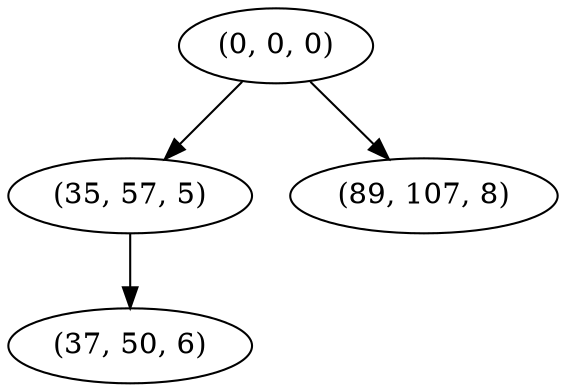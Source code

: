 digraph tree {
    "(0, 0, 0)";
    "(35, 57, 5)";
    "(37, 50, 6)";
    "(89, 107, 8)";
    "(0, 0, 0)" -> "(35, 57, 5)";
    "(0, 0, 0)" -> "(89, 107, 8)";
    "(35, 57, 5)" -> "(37, 50, 6)";
}
